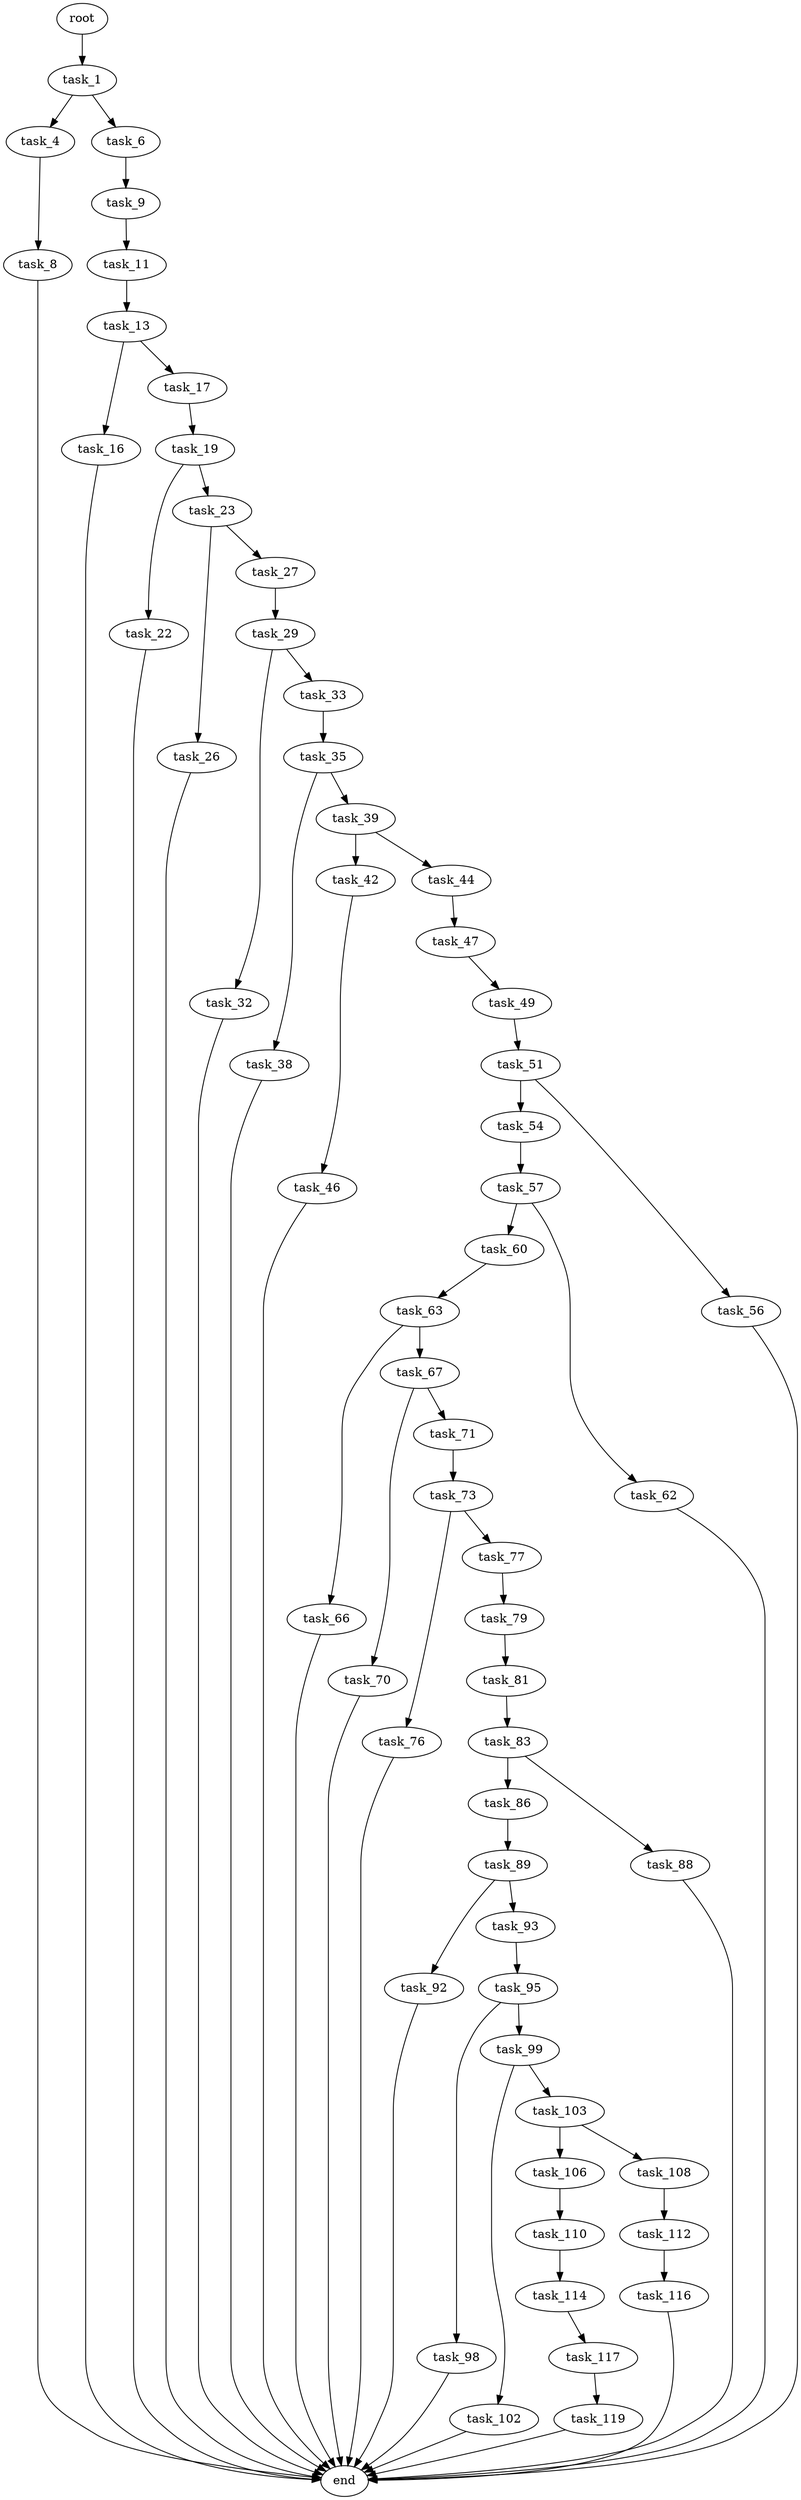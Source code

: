 digraph G {
  root [size="0.000000"];
  task_1 [size="549755813888.000000"];
  task_4 [size="11630486519.000000"];
  task_6 [size="1033065817.000000"];
  task_8 [size="13695436308.000000"];
  task_9 [size="143654940726.000000"];
  task_11 [size="402223385818.000000"];
  task_13 [size="52662563052.000000"];
  task_16 [size="34611925208.000000"];
  task_17 [size="11293582280.000000"];
  task_19 [size="134217728000.000000"];
  task_22 [size="238151326055.000000"];
  task_23 [size="34828082497.000000"];
  task_26 [size="549755813888.000000"];
  task_27 [size="16687974134.000000"];
  task_29 [size="6395499369.000000"];
  task_32 [size="165626964614.000000"];
  task_33 [size="368293445632.000000"];
  task_35 [size="645317287522.000000"];
  task_38 [size="425157585468.000000"];
  task_39 [size="24094449000.000000"];
  task_42 [size="29846951184.000000"];
  task_44 [size="349676842455.000000"];
  task_46 [size="8589934592.000000"];
  task_47 [size="52709910520.000000"];
  task_49 [size="50323545930.000000"];
  task_51 [size="1073741824000.000000"];
  task_54 [size="7284323537.000000"];
  task_56 [size="231928233984.000000"];
  task_57 [size="122926867078.000000"];
  task_60 [size="222603444214.000000"];
  task_62 [size="1073741824000.000000"];
  task_63 [size="45732951043.000000"];
  task_66 [size="328117388718.000000"];
  task_67 [size="141189046249.000000"];
  task_70 [size="549755813888.000000"];
  task_71 [size="1780193950.000000"];
  task_73 [size="16601290858.000000"];
  task_76 [size="3664606736.000000"];
  task_77 [size="3756569831.000000"];
  task_79 [size="23303509935.000000"];
  task_81 [size="775371068957.000000"];
  task_83 [size="281741697858.000000"];
  task_86 [size="356647630008.000000"];
  task_88 [size="68719476736.000000"];
  task_89 [size="30361807062.000000"];
  task_92 [size="26277783956.000000"];
  task_93 [size="2021647781.000000"];
  task_95 [size="31105113744.000000"];
  task_98 [size="28991029248.000000"];
  task_99 [size="8589934592.000000"];
  task_102 [size="472069594927.000000"];
  task_103 [size="549755813888.000000"];
  task_106 [size="8589934592.000000"];
  task_108 [size="9470247540.000000"];
  task_110 [size="18157136696.000000"];
  task_112 [size="368293445632.000000"];
  task_114 [size="3683804033.000000"];
  task_116 [size="201460879467.000000"];
  task_117 [size="51135627069.000000"];
  task_119 [size="24779086533.000000"];
  end [size="0.000000"];

  root -> task_1 [size="1.000000"];
  task_1 -> task_4 [size="536870912.000000"];
  task_1 -> task_6 [size="536870912.000000"];
  task_4 -> task_8 [size="536870912.000000"];
  task_6 -> task_9 [size="33554432.000000"];
  task_8 -> end [size="1.000000"];
  task_9 -> task_11 [size="209715200.000000"];
  task_11 -> task_13 [size="301989888.000000"];
  task_13 -> task_16 [size="134217728.000000"];
  task_13 -> task_17 [size="134217728.000000"];
  task_16 -> end [size="1.000000"];
  task_17 -> task_19 [size="411041792.000000"];
  task_19 -> task_22 [size="209715200.000000"];
  task_19 -> task_23 [size="209715200.000000"];
  task_22 -> end [size="1.000000"];
  task_23 -> task_26 [size="679477248.000000"];
  task_23 -> task_27 [size="679477248.000000"];
  task_26 -> end [size="1.000000"];
  task_27 -> task_29 [size="536870912.000000"];
  task_29 -> task_32 [size="209715200.000000"];
  task_29 -> task_33 [size="209715200.000000"];
  task_32 -> end [size="1.000000"];
  task_33 -> task_35 [size="411041792.000000"];
  task_35 -> task_38 [size="536870912.000000"];
  task_35 -> task_39 [size="536870912.000000"];
  task_38 -> end [size="1.000000"];
  task_39 -> task_42 [size="838860800.000000"];
  task_39 -> task_44 [size="838860800.000000"];
  task_42 -> task_46 [size="75497472.000000"];
  task_44 -> task_47 [size="301989888.000000"];
  task_46 -> end [size="1.000000"];
  task_47 -> task_49 [size="838860800.000000"];
  task_49 -> task_51 [size="209715200.000000"];
  task_51 -> task_54 [size="838860800.000000"];
  task_51 -> task_56 [size="838860800.000000"];
  task_54 -> task_57 [size="33554432.000000"];
  task_56 -> end [size="1.000000"];
  task_57 -> task_60 [size="134217728.000000"];
  task_57 -> task_62 [size="134217728.000000"];
  task_60 -> task_63 [size="536870912.000000"];
  task_62 -> end [size="1.000000"];
  task_63 -> task_66 [size="33554432.000000"];
  task_63 -> task_67 [size="33554432.000000"];
  task_66 -> end [size="1.000000"];
  task_67 -> task_70 [size="536870912.000000"];
  task_67 -> task_71 [size="536870912.000000"];
  task_70 -> end [size="1.000000"];
  task_71 -> task_73 [size="33554432.000000"];
  task_73 -> task_76 [size="411041792.000000"];
  task_73 -> task_77 [size="411041792.000000"];
  task_76 -> end [size="1.000000"];
  task_77 -> task_79 [size="301989888.000000"];
  task_79 -> task_81 [size="33554432.000000"];
  task_81 -> task_83 [size="536870912.000000"];
  task_83 -> task_86 [size="301989888.000000"];
  task_83 -> task_88 [size="301989888.000000"];
  task_86 -> task_89 [size="411041792.000000"];
  task_88 -> end [size="1.000000"];
  task_89 -> task_92 [size="838860800.000000"];
  task_89 -> task_93 [size="838860800.000000"];
  task_92 -> end [size="1.000000"];
  task_93 -> task_95 [size="209715200.000000"];
  task_95 -> task_98 [size="679477248.000000"];
  task_95 -> task_99 [size="679477248.000000"];
  task_98 -> end [size="1.000000"];
  task_99 -> task_102 [size="33554432.000000"];
  task_99 -> task_103 [size="33554432.000000"];
  task_102 -> end [size="1.000000"];
  task_103 -> task_106 [size="536870912.000000"];
  task_103 -> task_108 [size="536870912.000000"];
  task_106 -> task_110 [size="33554432.000000"];
  task_108 -> task_112 [size="411041792.000000"];
  task_110 -> task_114 [size="536870912.000000"];
  task_112 -> task_116 [size="411041792.000000"];
  task_114 -> task_117 [size="301989888.000000"];
  task_116 -> end [size="1.000000"];
  task_117 -> task_119 [size="75497472.000000"];
  task_119 -> end [size="1.000000"];
}
